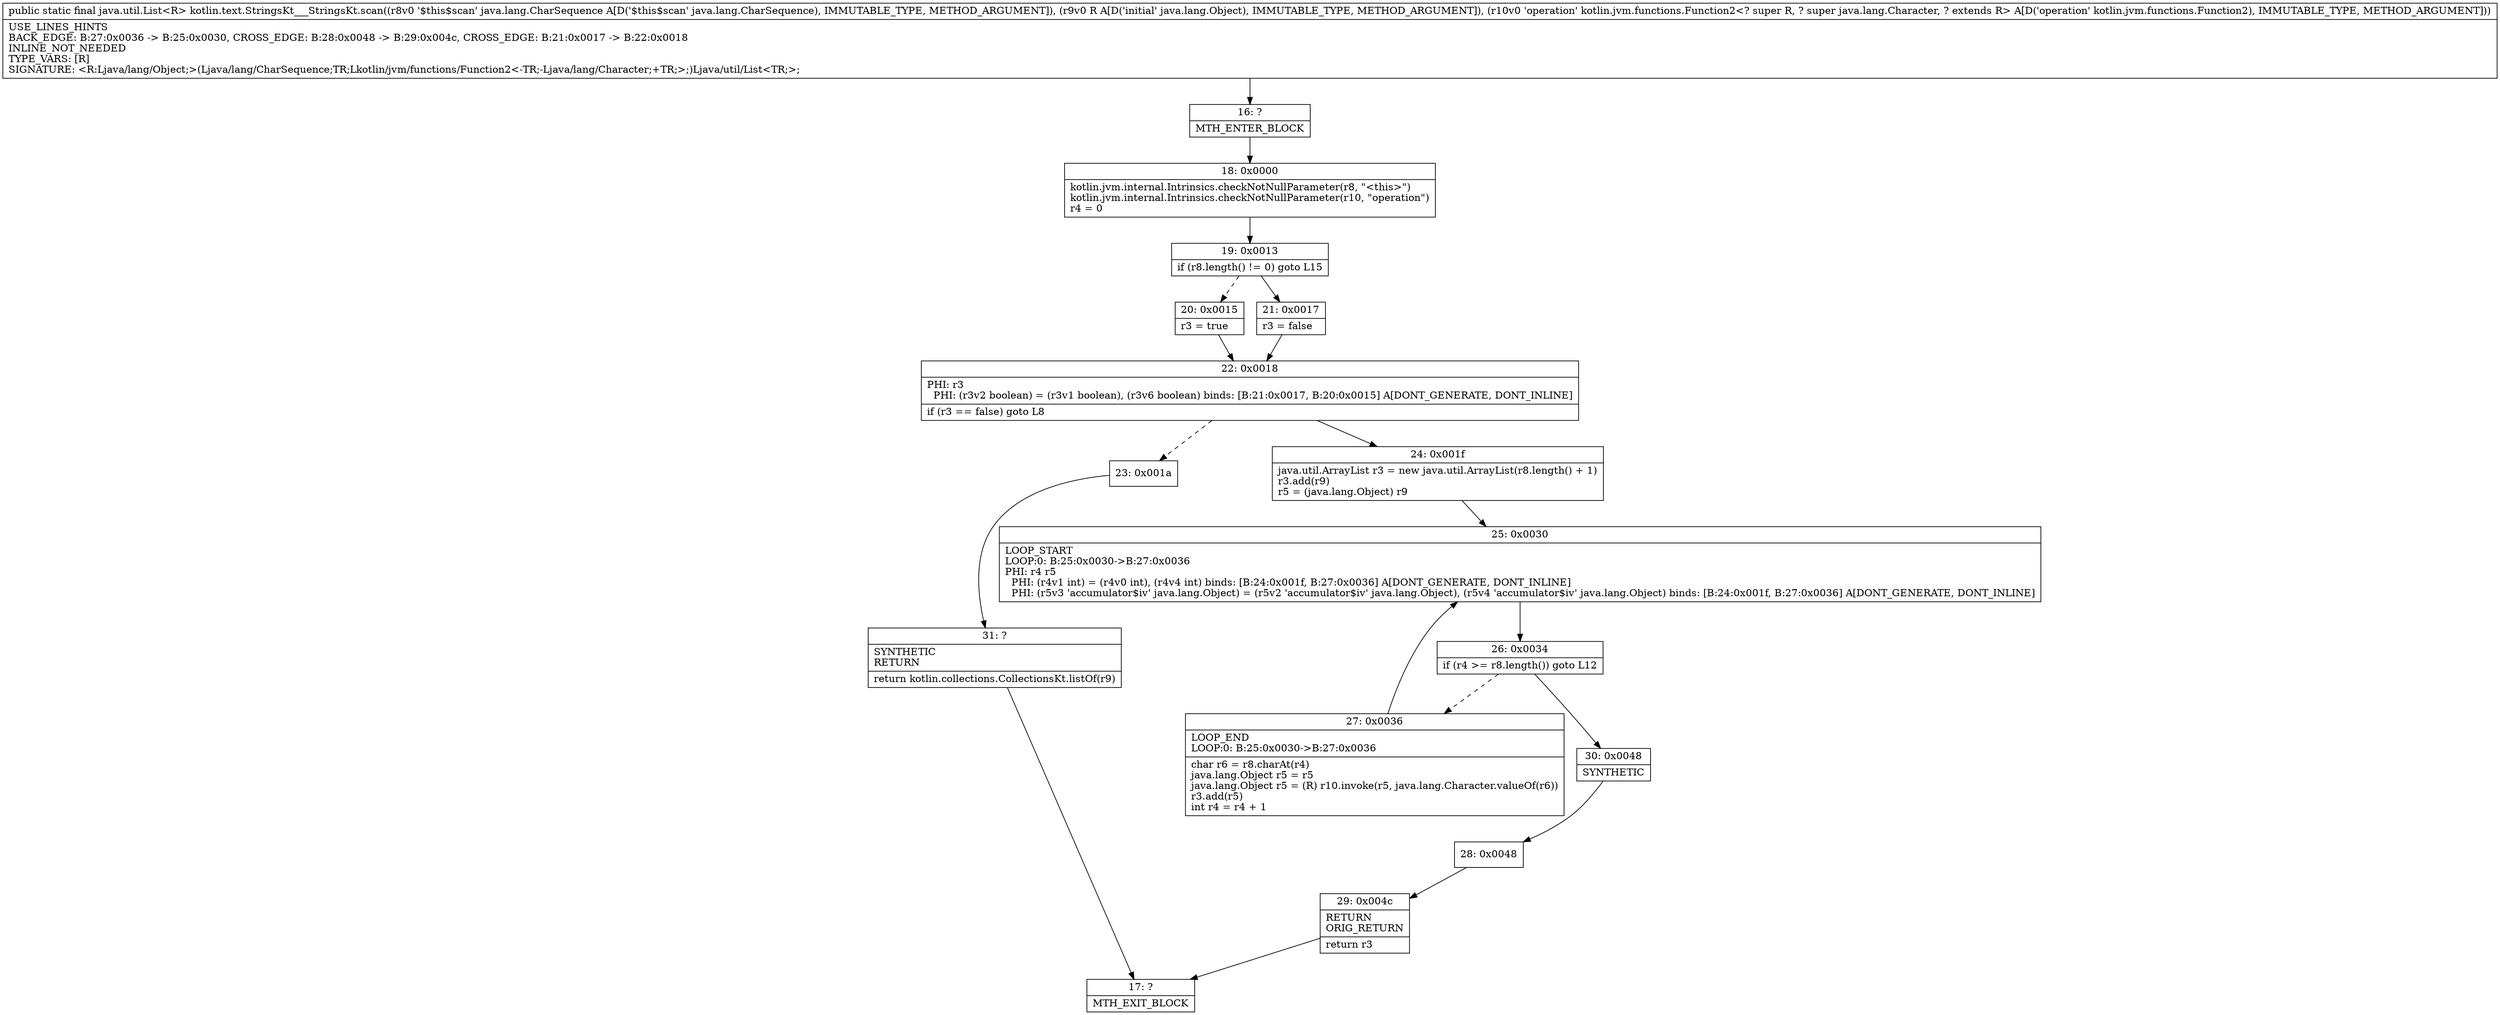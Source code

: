 digraph "CFG forkotlin.text.StringsKt___StringsKt.scan(Ljava\/lang\/CharSequence;Ljava\/lang\/Object;Lkotlin\/jvm\/functions\/Function2;)Ljava\/util\/List;" {
Node_16 [shape=record,label="{16\:\ ?|MTH_ENTER_BLOCK\l}"];
Node_18 [shape=record,label="{18\:\ 0x0000|kotlin.jvm.internal.Intrinsics.checkNotNullParameter(r8, \"\<this\>\")\lkotlin.jvm.internal.Intrinsics.checkNotNullParameter(r10, \"operation\")\lr4 = 0\l}"];
Node_19 [shape=record,label="{19\:\ 0x0013|if (r8.length() != 0) goto L15\l}"];
Node_20 [shape=record,label="{20\:\ 0x0015|r3 = true\l}"];
Node_22 [shape=record,label="{22\:\ 0x0018|PHI: r3 \l  PHI: (r3v2 boolean) = (r3v1 boolean), (r3v6 boolean) binds: [B:21:0x0017, B:20:0x0015] A[DONT_GENERATE, DONT_INLINE]\l|if (r3 == false) goto L8\l}"];
Node_23 [shape=record,label="{23\:\ 0x001a}"];
Node_31 [shape=record,label="{31\:\ ?|SYNTHETIC\lRETURN\l|return kotlin.collections.CollectionsKt.listOf(r9)\l}"];
Node_17 [shape=record,label="{17\:\ ?|MTH_EXIT_BLOCK\l}"];
Node_24 [shape=record,label="{24\:\ 0x001f|java.util.ArrayList r3 = new java.util.ArrayList(r8.length() + 1)\lr3.add(r9)\lr5 = (java.lang.Object) r9\l}"];
Node_25 [shape=record,label="{25\:\ 0x0030|LOOP_START\lLOOP:0: B:25:0x0030\-\>B:27:0x0036\lPHI: r4 r5 \l  PHI: (r4v1 int) = (r4v0 int), (r4v4 int) binds: [B:24:0x001f, B:27:0x0036] A[DONT_GENERATE, DONT_INLINE]\l  PHI: (r5v3 'accumulator$iv' java.lang.Object) = (r5v2 'accumulator$iv' java.lang.Object), (r5v4 'accumulator$iv' java.lang.Object) binds: [B:24:0x001f, B:27:0x0036] A[DONT_GENERATE, DONT_INLINE]\l}"];
Node_26 [shape=record,label="{26\:\ 0x0034|if (r4 \>= r8.length()) goto L12\l}"];
Node_27 [shape=record,label="{27\:\ 0x0036|LOOP_END\lLOOP:0: B:25:0x0030\-\>B:27:0x0036\l|char r6 = r8.charAt(r4)\ljava.lang.Object r5 = r5\ljava.lang.Object r5 = (R) r10.invoke(r5, java.lang.Character.valueOf(r6))\lr3.add(r5)\lint r4 = r4 + 1\l}"];
Node_30 [shape=record,label="{30\:\ 0x0048|SYNTHETIC\l}"];
Node_28 [shape=record,label="{28\:\ 0x0048}"];
Node_29 [shape=record,label="{29\:\ 0x004c|RETURN\lORIG_RETURN\l|return r3\l}"];
Node_21 [shape=record,label="{21\:\ 0x0017|r3 = false\l}"];
MethodNode[shape=record,label="{public static final java.util.List\<R\> kotlin.text.StringsKt___StringsKt.scan((r8v0 '$this$scan' java.lang.CharSequence A[D('$this$scan' java.lang.CharSequence), IMMUTABLE_TYPE, METHOD_ARGUMENT]), (r9v0 R A[D('initial' java.lang.Object), IMMUTABLE_TYPE, METHOD_ARGUMENT]), (r10v0 'operation' kotlin.jvm.functions.Function2\<? super R, ? super java.lang.Character, ? extends R\> A[D('operation' kotlin.jvm.functions.Function2), IMMUTABLE_TYPE, METHOD_ARGUMENT]))  | USE_LINES_HINTS\lBACK_EDGE: B:27:0x0036 \-\> B:25:0x0030, CROSS_EDGE: B:28:0x0048 \-\> B:29:0x004c, CROSS_EDGE: B:21:0x0017 \-\> B:22:0x0018\lINLINE_NOT_NEEDED\lTYPE_VARS: [R]\lSIGNATURE: \<R:Ljava\/lang\/Object;\>(Ljava\/lang\/CharSequence;TR;Lkotlin\/jvm\/functions\/Function2\<\-TR;\-Ljava\/lang\/Character;+TR;\>;)Ljava\/util\/List\<TR;\>;\l}"];
MethodNode -> Node_16;Node_16 -> Node_18;
Node_18 -> Node_19;
Node_19 -> Node_20[style=dashed];
Node_19 -> Node_21;
Node_20 -> Node_22;
Node_22 -> Node_23[style=dashed];
Node_22 -> Node_24;
Node_23 -> Node_31;
Node_31 -> Node_17;
Node_24 -> Node_25;
Node_25 -> Node_26;
Node_26 -> Node_27[style=dashed];
Node_26 -> Node_30;
Node_27 -> Node_25;
Node_30 -> Node_28;
Node_28 -> Node_29;
Node_29 -> Node_17;
Node_21 -> Node_22;
}


